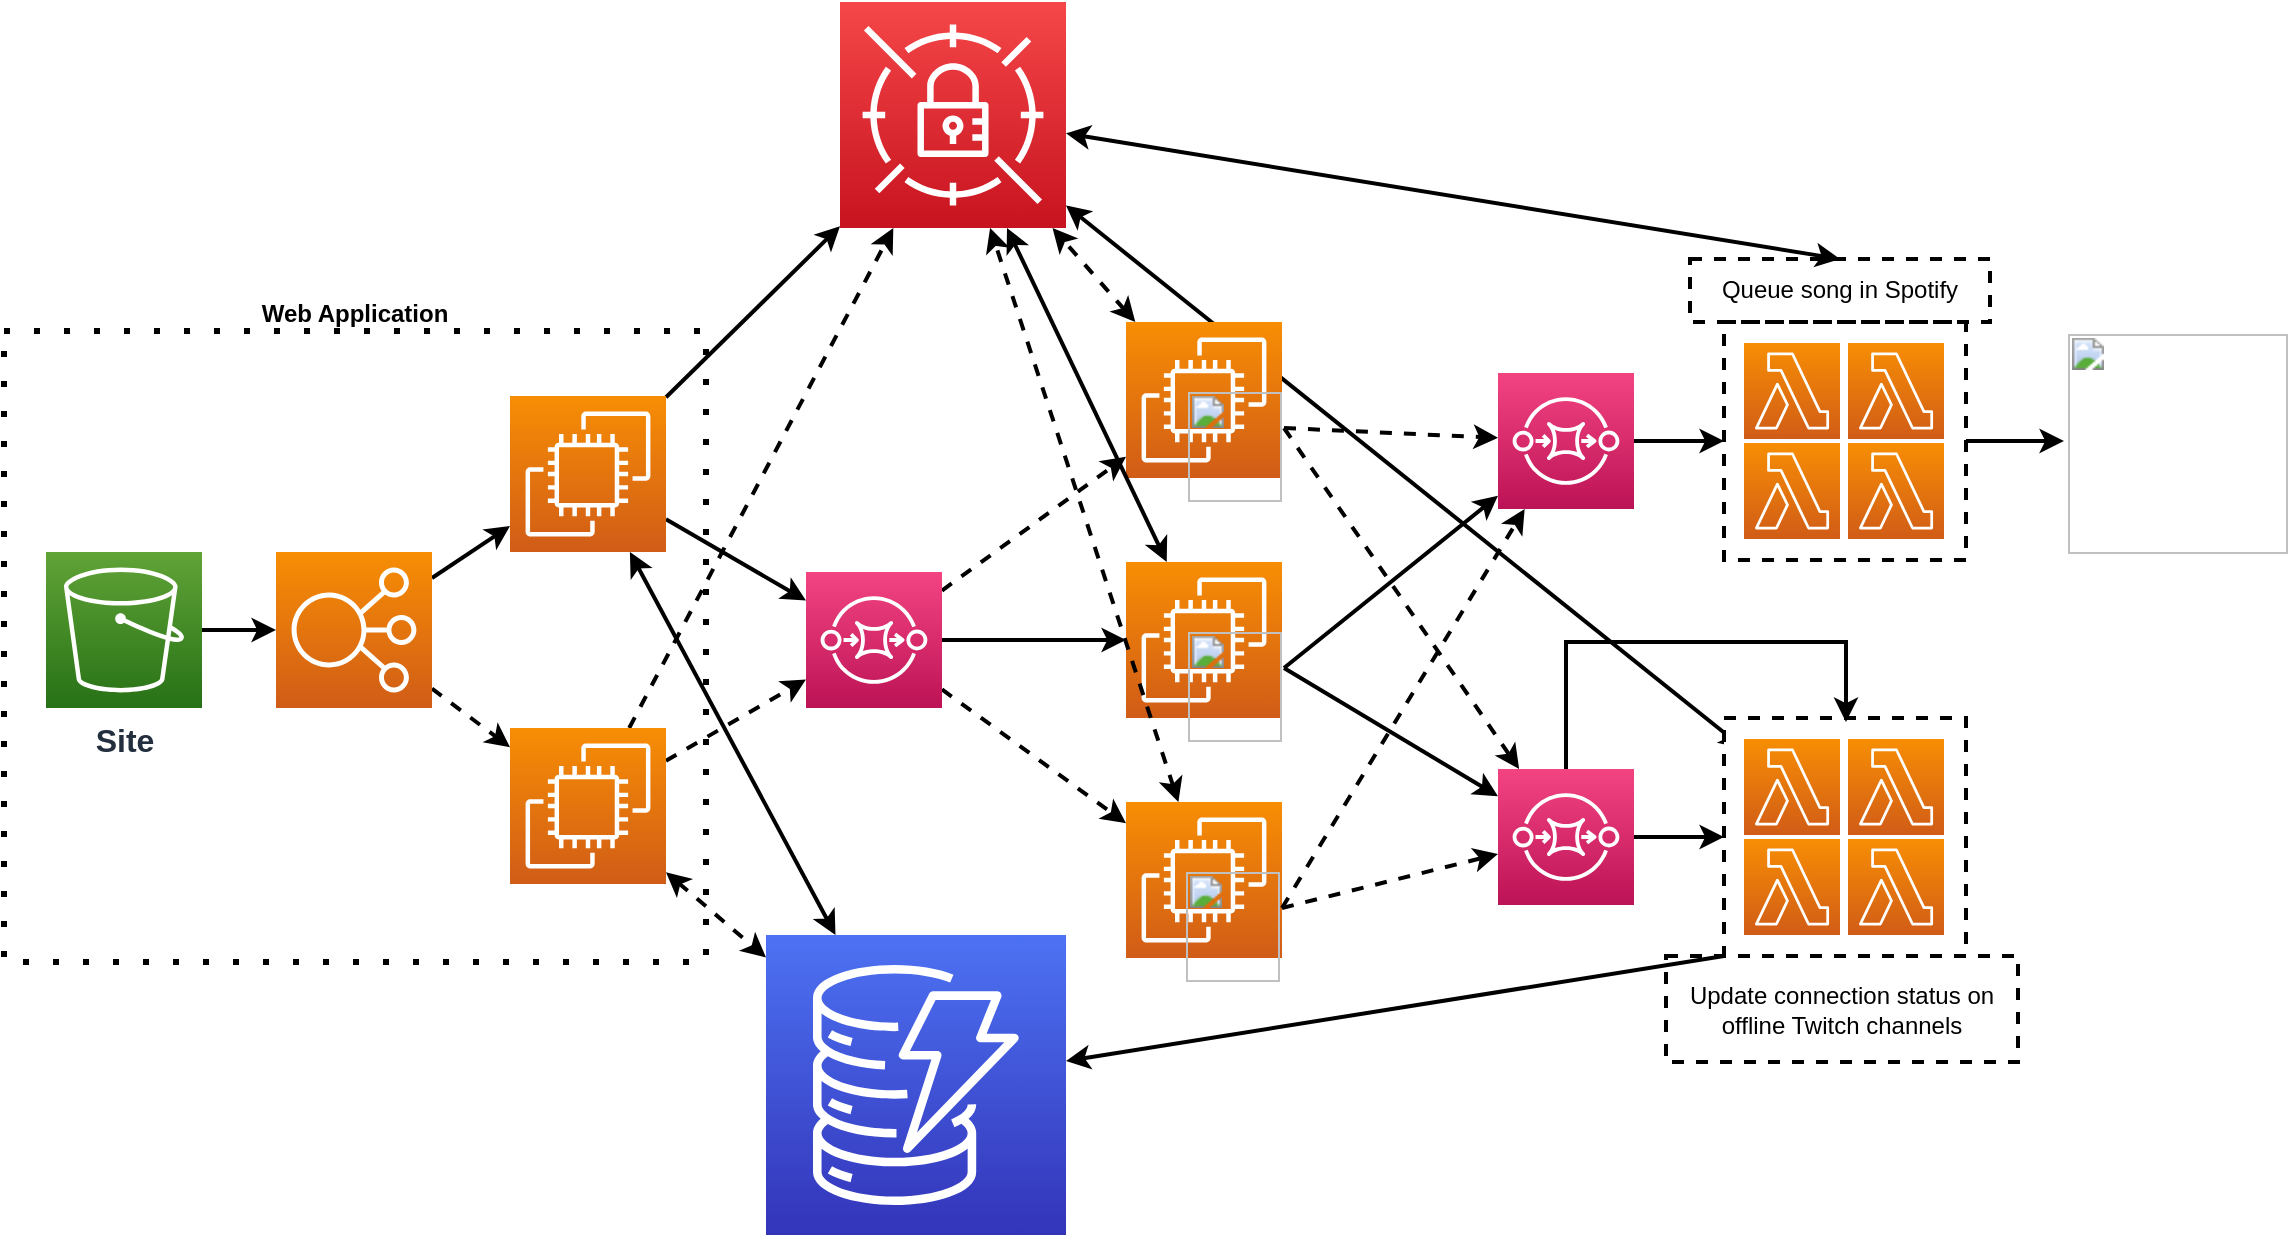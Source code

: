 <mxfile version="13.7.3" type="github">
  <diagram id="p5Yt5_LBMko7Ymoul8F5" name="Page-1">
    <mxGraphModel dx="946" dy="590" grid="1" gridSize="10" guides="1" tooltips="1" connect="1" arrows="1" fold="1" page="1" pageScale="1" pageWidth="850" pageHeight="1100" math="0" shadow="0">
      <root>
        <mxCell id="0" />
        <mxCell id="1" parent="0" />
        <mxCell id="t9Xea5CtbB6r-Uv9G1dy-16" value="Web Application" style="rounded=0;whiteSpace=wrap;html=1;dashed=1;strokeWidth=3;fillColor=none;dashPattern=1 4;labelPosition=center;verticalLabelPosition=top;align=center;verticalAlign=bottom;fontStyle=1" vertex="1" parent="1">
          <mxGeometry x="289" y="724.5" width="351" height="315.5" as="geometry" />
        </mxCell>
        <mxCell id="t9Xea5CtbB6r-Uv9G1dy-12" style="edgeStyle=none;rounded=0;orthogonalLoop=1;jettySize=auto;html=1;strokeWidth=2;startArrow=classic;startFill=1;" edge="1" parent="1" source="Rw99Tc41oE2xu5bHYAb6-32" target="t9Xea5CtbB6r-Uv9G1dy-3">
          <mxGeometry relative="1" as="geometry" />
        </mxCell>
        <mxCell id="Rw99Tc41oE2xu5bHYAb6-17" style="edgeStyle=none;rounded=0;orthogonalLoop=1;jettySize=auto;html=1;strokeWidth=2;" parent="1" source="Rw99Tc41oE2xu5bHYAb6-1" target="Rw99Tc41oE2xu5bHYAb6-23" edge="1">
          <mxGeometry relative="1" as="geometry">
            <mxPoint x="890" y="879" as="targetPoint" />
          </mxGeometry>
        </mxCell>
        <mxCell id="t9Xea5CtbB6r-Uv9G1dy-1" style="rounded=0;orthogonalLoop=1;jettySize=auto;html=1;dashed=1;strokeWidth=2;" edge="1" parent="1" source="Rw99Tc41oE2xu5bHYAb6-1" target="Rw99Tc41oE2xu5bHYAb6-20">
          <mxGeometry relative="1" as="geometry">
            <mxPoint x="900" y="770" as="targetPoint" />
          </mxGeometry>
        </mxCell>
        <mxCell id="t9Xea5CtbB6r-Uv9G1dy-2" style="edgeStyle=none;rounded=0;orthogonalLoop=1;jettySize=auto;html=1;dashed=1;strokeWidth=2;" edge="1" parent="1" source="Rw99Tc41oE2xu5bHYAb6-1" target="Rw99Tc41oE2xu5bHYAb6-24">
          <mxGeometry relative="1" as="geometry" />
        </mxCell>
        <mxCell id="Rw99Tc41oE2xu5bHYAb6-1" value="" style="outlineConnect=0;fontColor=#232F3E;gradientColor=#F34482;gradientDirection=north;fillColor=#BC1356;strokeColor=#ffffff;dashed=0;verticalLabelPosition=bottom;verticalAlign=top;align=center;html=1;fontSize=12;fontStyle=0;aspect=fixed;shape=mxgraph.aws4.resourceIcon;resIcon=mxgraph.aws4.sqs;" parent="1" vertex="1">
          <mxGeometry x="690" y="845" width="68" height="68" as="geometry" />
        </mxCell>
        <mxCell id="Rw99Tc41oE2xu5bHYAb6-9" value="" style="edgeStyle=none;rounded=0;orthogonalLoop=1;jettySize=auto;html=1;strokeWidth=2;" parent="1" source="Rw99Tc41oE2xu5bHYAb6-2" target="Rw99Tc41oE2xu5bHYAb6-3" edge="1">
          <mxGeometry relative="1" as="geometry" />
        </mxCell>
        <mxCell id="Rw99Tc41oE2xu5bHYAb6-2" value="&lt;font size=&quot;1&quot;&gt;&lt;b style=&quot;font-size: 16px&quot;&gt;Site&lt;/b&gt;&lt;/font&gt;" style="outlineConnect=0;fontColor=#232F3E;gradientColor=#60A337;gradientDirection=north;fillColor=#277116;strokeColor=#ffffff;dashed=0;verticalLabelPosition=bottom;verticalAlign=top;align=center;html=1;fontSize=12;fontStyle=0;aspect=fixed;shape=mxgraph.aws4.resourceIcon;resIcon=mxgraph.aws4.s3;" parent="1" vertex="1">
          <mxGeometry x="310" y="835" width="78" height="78" as="geometry" />
        </mxCell>
        <mxCell id="Rw99Tc41oE2xu5bHYAb6-7" style="edgeStyle=none;rounded=0;orthogonalLoop=1;jettySize=auto;html=1;strokeWidth=2;" parent="1" source="Rw99Tc41oE2xu5bHYAb6-3" target="Rw99Tc41oE2xu5bHYAb6-4" edge="1">
          <mxGeometry relative="1" as="geometry" />
        </mxCell>
        <mxCell id="Rw99Tc41oE2xu5bHYAb6-8" style="edgeStyle=none;rounded=0;orthogonalLoop=1;jettySize=auto;html=1;strokeWidth=2;dashed=1;" parent="1" source="Rw99Tc41oE2xu5bHYAb6-3" target="Rw99Tc41oE2xu5bHYAb6-5" edge="1">
          <mxGeometry relative="1" as="geometry" />
        </mxCell>
        <mxCell id="Rw99Tc41oE2xu5bHYAb6-3" value="" style="outlineConnect=0;fontColor=#232F3E;gradientColor=#F78E04;gradientDirection=north;fillColor=#D05C17;strokeColor=#ffffff;dashed=0;verticalLabelPosition=bottom;verticalAlign=top;align=center;html=1;fontSize=12;fontStyle=0;aspect=fixed;shape=mxgraph.aws4.resourceIcon;resIcon=mxgraph.aws4.elastic_load_balancing;" parent="1" vertex="1">
          <mxGeometry x="425" y="835" width="78" height="78" as="geometry" />
        </mxCell>
        <mxCell id="Rw99Tc41oE2xu5bHYAb6-19" style="edgeStyle=none;rounded=0;orthogonalLoop=1;jettySize=auto;html=1;strokeWidth=2;" parent="1" source="Rw99Tc41oE2xu5bHYAb6-4" target="Rw99Tc41oE2xu5bHYAb6-1" edge="1">
          <mxGeometry relative="1" as="geometry" />
        </mxCell>
        <mxCell id="Rw99Tc41oE2xu5bHYAb6-54" style="edgeStyle=none;rounded=0;orthogonalLoop=1;jettySize=auto;html=1;strokeWidth=2;startArrow=classic;startFill=1;" parent="1" source="Rw99Tc41oE2xu5bHYAb6-4" target="Rw99Tc41oE2xu5bHYAb6-10" edge="1">
          <mxGeometry relative="1" as="geometry" />
        </mxCell>
        <mxCell id="t9Xea5CtbB6r-Uv9G1dy-5" style="edgeStyle=none;rounded=0;orthogonalLoop=1;jettySize=auto;html=1;strokeWidth=2;" edge="1" parent="1" source="Rw99Tc41oE2xu5bHYAb6-4" target="t9Xea5CtbB6r-Uv9G1dy-3">
          <mxGeometry relative="1" as="geometry">
            <mxPoint x="670" y="720" as="targetPoint" />
          </mxGeometry>
        </mxCell>
        <mxCell id="Rw99Tc41oE2xu5bHYAb6-4" value="" style="outlineConnect=0;fontColor=#232F3E;gradientColor=#F78E04;gradientDirection=north;fillColor=#D05C17;strokeColor=#ffffff;dashed=0;verticalLabelPosition=bottom;verticalAlign=top;align=center;html=1;fontSize=12;fontStyle=0;aspect=fixed;shape=mxgraph.aws4.resourceIcon;resIcon=mxgraph.aws4.ec2;" parent="1" vertex="1">
          <mxGeometry x="542" y="757" width="78" height="78" as="geometry" />
        </mxCell>
        <mxCell id="Rw99Tc41oE2xu5bHYAb6-18" style="edgeStyle=none;rounded=0;orthogonalLoop=1;jettySize=auto;html=1;strokeWidth=2;dashed=1;" parent="1" source="Rw99Tc41oE2xu5bHYAb6-5" target="Rw99Tc41oE2xu5bHYAb6-1" edge="1">
          <mxGeometry relative="1" as="geometry" />
        </mxCell>
        <mxCell id="Rw99Tc41oE2xu5bHYAb6-55" style="rounded=0;orthogonalLoop=1;jettySize=auto;html=1;strokeWidth=2;dashed=1;startArrow=classic;startFill=1;" parent="1" source="Rw99Tc41oE2xu5bHYAb6-5" target="Rw99Tc41oE2xu5bHYAb6-10" edge="1">
          <mxGeometry relative="1" as="geometry" />
        </mxCell>
        <mxCell id="t9Xea5CtbB6r-Uv9G1dy-4" style="edgeStyle=none;rounded=0;orthogonalLoop=1;jettySize=auto;html=1;dashed=1;strokeWidth=2;" edge="1" parent="1" source="Rw99Tc41oE2xu5bHYAb6-5" target="t9Xea5CtbB6r-Uv9G1dy-3">
          <mxGeometry relative="1" as="geometry" />
        </mxCell>
        <mxCell id="Rw99Tc41oE2xu5bHYAb6-5" value="" style="outlineConnect=0;fontColor=#232F3E;gradientColor=#F78E04;gradientDirection=north;fillColor=#D05C17;strokeColor=#ffffff;dashed=0;verticalLabelPosition=bottom;verticalAlign=top;align=center;html=1;fontSize=12;fontStyle=0;aspect=fixed;shape=mxgraph.aws4.resourceIcon;resIcon=mxgraph.aws4.ec2;" parent="1" vertex="1">
          <mxGeometry x="542" y="923" width="78" height="78" as="geometry" />
        </mxCell>
        <mxCell id="Rw99Tc41oE2xu5bHYAb6-10" value="" style="outlineConnect=0;fontColor=#232F3E;gradientColor=#4D72F3;gradientDirection=north;fillColor=#3334B9;strokeColor=#ffffff;dashed=0;verticalLabelPosition=bottom;verticalAlign=top;align=center;html=1;fontSize=12;fontStyle=0;aspect=fixed;shape=mxgraph.aws4.resourceIcon;resIcon=mxgraph.aws4.dynamodb;" parent="1" vertex="1">
          <mxGeometry x="670" y="1026.5" width="150" height="150" as="geometry" />
        </mxCell>
        <mxCell id="t9Xea5CtbB6r-Uv9G1dy-8" style="edgeStyle=none;rounded=0;orthogonalLoop=1;jettySize=auto;html=1;strokeWidth=2;dashed=1;startArrow=classic;startFill=1;" edge="1" parent="1" source="Rw99Tc41oE2xu5bHYAb6-20" target="t9Xea5CtbB6r-Uv9G1dy-3">
          <mxGeometry relative="1" as="geometry" />
        </mxCell>
        <mxCell id="Rw99Tc41oE2xu5bHYAb6-20" value="" style="outlineConnect=0;fontColor=#232F3E;gradientColor=#F78E04;gradientDirection=north;fillColor=#D05C17;strokeColor=#ffffff;dashed=0;verticalLabelPosition=bottom;verticalAlign=top;align=center;html=1;fontSize=12;fontStyle=0;aspect=fixed;shape=mxgraph.aws4.resourceIcon;resIcon=mxgraph.aws4.ec2;" parent="1" vertex="1">
          <mxGeometry x="850" y="720" width="78" height="78" as="geometry" />
        </mxCell>
        <mxCell id="t9Xea5CtbB6r-Uv9G1dy-9" style="edgeStyle=none;rounded=0;orthogonalLoop=1;jettySize=auto;html=1;strokeWidth=2;startArrow=classic;startFill=1;" edge="1" parent="1" source="Rw99Tc41oE2xu5bHYAb6-23" target="t9Xea5CtbB6r-Uv9G1dy-3">
          <mxGeometry relative="1" as="geometry" />
        </mxCell>
        <mxCell id="Rw99Tc41oE2xu5bHYAb6-23" value="" style="outlineConnect=0;fontColor=#232F3E;gradientColor=#F78E04;gradientDirection=north;fillColor=#D05C17;strokeColor=#ffffff;dashed=0;verticalLabelPosition=bottom;verticalAlign=top;align=center;html=1;fontSize=12;fontStyle=0;aspect=fixed;shape=mxgraph.aws4.resourceIcon;resIcon=mxgraph.aws4.ec2;" parent="1" vertex="1">
          <mxGeometry x="850" y="840" width="78" height="78" as="geometry" />
        </mxCell>
        <mxCell id="t9Xea5CtbB6r-Uv9G1dy-10" style="edgeStyle=none;rounded=0;orthogonalLoop=1;jettySize=auto;html=1;strokeWidth=2;dashed=1;startArrow=classic;startFill=1;" edge="1" parent="1" source="Rw99Tc41oE2xu5bHYAb6-24" target="t9Xea5CtbB6r-Uv9G1dy-3">
          <mxGeometry relative="1" as="geometry" />
        </mxCell>
        <mxCell id="Rw99Tc41oE2xu5bHYAb6-24" value="" style="outlineConnect=0;fontColor=#232F3E;gradientColor=#F78E04;gradientDirection=north;fillColor=#D05C17;strokeColor=#ffffff;dashed=0;verticalLabelPosition=bottom;verticalAlign=top;align=center;html=1;fontSize=12;fontStyle=0;aspect=fixed;shape=mxgraph.aws4.resourceIcon;resIcon=mxgraph.aws4.ec2;" parent="1" vertex="1">
          <mxGeometry x="850" y="960" width="78" height="78" as="geometry" />
        </mxCell>
        <mxCell id="Rw99Tc41oE2xu5bHYAb6-43" style="edgeStyle=none;rounded=0;orthogonalLoop=1;jettySize=auto;html=1;exitX=1;exitY=0.5;exitDx=0;exitDy=0;strokeWidth=2;dashed=1;" parent="1" source="Rw99Tc41oE2xu5bHYAb6-28" target="Rw99Tc41oE2xu5bHYAb6-41" edge="1">
          <mxGeometry relative="1" as="geometry" />
        </mxCell>
        <mxCell id="Rw99Tc41oE2xu5bHYAb6-46" style="edgeStyle=none;rounded=0;orthogonalLoop=1;jettySize=auto;html=1;exitX=1;exitY=0.5;exitDx=0;exitDy=0;strokeWidth=2;dashed=1;" parent="1" source="Rw99Tc41oE2xu5bHYAb6-28" target="Rw99Tc41oE2xu5bHYAb6-42" edge="1">
          <mxGeometry relative="1" as="geometry" />
        </mxCell>
        <mxCell id="Rw99Tc41oE2xu5bHYAb6-28" value="&lt;meta charset=&quot;utf-8&quot;&gt;&lt;b style=&quot;font-weight: normal&quot; id=&quot;docs-internal-guid-421b530e-7fff-cde0-6cca-3f5e1e29d2d5&quot;&gt;&lt;img width=&quot;47px;&quot; height=&quot;55px;&quot; src=&quot;https://lh4.googleusercontent.com/tvmqB__UPYuJahcZz8WOQu2xqAxCZNnLQ0xY1hifK5jnrg3n_OwfJ7X1rwiA2KJIQf62N2FhIiJ9wyUvwSFUxv8utiE9OXPXwjswXbWBUdjzIkvjspDWYYEUX40mnLzsK0dblsr7vd8&quot;&gt;&lt;/b&gt;" style="text;whiteSpace=wrap;html=1;" parent="1" vertex="1">
          <mxGeometry x="879" y="748" width="50" height="50" as="geometry" />
        </mxCell>
        <mxCell id="Rw99Tc41oE2xu5bHYAb6-44" style="edgeStyle=none;rounded=0;orthogonalLoop=1;jettySize=auto;html=1;exitX=1;exitY=0.5;exitDx=0;exitDy=0;strokeWidth=2;" parent="1" source="Rw99Tc41oE2xu5bHYAb6-29" target="Rw99Tc41oE2xu5bHYAb6-41" edge="1">
          <mxGeometry relative="1" as="geometry" />
        </mxCell>
        <mxCell id="Rw99Tc41oE2xu5bHYAb6-47" style="edgeStyle=none;rounded=0;orthogonalLoop=1;jettySize=auto;html=1;exitX=1;exitY=0.5;exitDx=0;exitDy=0;strokeWidth=2;" parent="1" source="Rw99Tc41oE2xu5bHYAb6-29" target="Rw99Tc41oE2xu5bHYAb6-42" edge="1">
          <mxGeometry relative="1" as="geometry" />
        </mxCell>
        <mxCell id="Rw99Tc41oE2xu5bHYAb6-29" value="&lt;meta charset=&quot;utf-8&quot;&gt;&lt;b style=&quot;font-weight: normal&quot; id=&quot;docs-internal-guid-421b530e-7fff-cde0-6cca-3f5e1e29d2d5&quot;&gt;&lt;img width=&quot;47px;&quot; height=&quot;55px;&quot; src=&quot;https://lh4.googleusercontent.com/tvmqB__UPYuJahcZz8WOQu2xqAxCZNnLQ0xY1hifK5jnrg3n_OwfJ7X1rwiA2KJIQf62N2FhIiJ9wyUvwSFUxv8utiE9OXPXwjswXbWBUdjzIkvjspDWYYEUX40mnLzsK0dblsr7vd8&quot;&gt;&lt;/b&gt;" style="text;whiteSpace=wrap;html=1;" parent="1" vertex="1">
          <mxGeometry x="879" y="868" width="50" height="50" as="geometry" />
        </mxCell>
        <mxCell id="Rw99Tc41oE2xu5bHYAb6-45" style="edgeStyle=none;rounded=0;orthogonalLoop=1;jettySize=auto;html=1;exitX=1;exitY=0.5;exitDx=0;exitDy=0;strokeWidth=2;dashed=1;" parent="1" source="Rw99Tc41oE2xu5bHYAb6-30" target="Rw99Tc41oE2xu5bHYAb6-41" edge="1">
          <mxGeometry relative="1" as="geometry" />
        </mxCell>
        <mxCell id="Rw99Tc41oE2xu5bHYAb6-48" style="edgeStyle=none;rounded=0;orthogonalLoop=1;jettySize=auto;html=1;exitX=1;exitY=0.5;exitDx=0;exitDy=0;strokeWidth=2;dashed=1;" parent="1" source="Rw99Tc41oE2xu5bHYAb6-30" target="Rw99Tc41oE2xu5bHYAb6-42" edge="1">
          <mxGeometry relative="1" as="geometry" />
        </mxCell>
        <mxCell id="Rw99Tc41oE2xu5bHYAb6-30" value="&lt;meta charset=&quot;utf-8&quot;&gt;&lt;b style=&quot;font-weight: normal&quot; id=&quot;docs-internal-guid-421b530e-7fff-cde0-6cca-3f5e1e29d2d5&quot;&gt;&lt;img width=&quot;47px;&quot; height=&quot;55px;&quot; src=&quot;https://lh4.googleusercontent.com/tvmqB__UPYuJahcZz8WOQu2xqAxCZNnLQ0xY1hifK5jnrg3n_OwfJ7X1rwiA2KJIQf62N2FhIiJ9wyUvwSFUxv8utiE9OXPXwjswXbWBUdjzIkvjspDWYYEUX40mnLzsK0dblsr7vd8&quot;&gt;&lt;/b&gt;" style="text;whiteSpace=wrap;html=1;" parent="1" vertex="1">
          <mxGeometry x="878" y="988" width="50" height="50" as="geometry" />
        </mxCell>
        <mxCell id="Rw99Tc41oE2xu5bHYAb6-60" style="edgeStyle=none;rounded=0;orthogonalLoop=1;jettySize=auto;html=1;exitX=0;exitY=1;exitDx=0;exitDy=0;strokeWidth=2;" parent="1" source="Rw99Tc41oE2xu5bHYAb6-31" target="Rw99Tc41oE2xu5bHYAb6-10" edge="1">
          <mxGeometry relative="1" as="geometry" />
        </mxCell>
        <mxCell id="Rw99Tc41oE2xu5bHYAb6-31" value="" style="rounded=0;whiteSpace=wrap;html=1;dashed=1;strokeWidth=2;" parent="1" vertex="1">
          <mxGeometry x="1149" y="918" width="121" height="119" as="geometry" />
        </mxCell>
        <mxCell id="Rw99Tc41oE2xu5bHYAb6-32" value="" style="outlineConnect=0;fontColor=#232F3E;gradientColor=#F78E04;gradientDirection=north;fillColor=#D05C17;strokeColor=#ffffff;dashed=0;verticalLabelPosition=bottom;verticalAlign=top;align=center;html=1;fontSize=12;fontStyle=0;aspect=fixed;shape=mxgraph.aws4.resourceIcon;resIcon=mxgraph.aws4.lambda;" parent="1" vertex="1">
          <mxGeometry x="1159" y="928.5" width="48" height="48" as="geometry" />
        </mxCell>
        <mxCell id="Rw99Tc41oE2xu5bHYAb6-33" value="" style="outlineConnect=0;fontColor=#232F3E;gradientColor=#F78E04;gradientDirection=north;fillColor=#D05C17;strokeColor=#ffffff;dashed=0;verticalLabelPosition=bottom;verticalAlign=top;align=center;html=1;fontSize=12;fontStyle=0;aspect=fixed;shape=mxgraph.aws4.resourceIcon;resIcon=mxgraph.aws4.lambda;" parent="1" vertex="1">
          <mxGeometry x="1159" y="978.5" width="48" height="48" as="geometry" />
        </mxCell>
        <mxCell id="Rw99Tc41oE2xu5bHYAb6-34" value="" style="outlineConnect=0;fontColor=#232F3E;gradientColor=#F78E04;gradientDirection=north;fillColor=#D05C17;strokeColor=#ffffff;dashed=0;verticalLabelPosition=bottom;verticalAlign=top;align=center;html=1;fontSize=12;fontStyle=0;aspect=fixed;shape=mxgraph.aws4.resourceIcon;resIcon=mxgraph.aws4.lambda;" parent="1" vertex="1">
          <mxGeometry x="1211" y="978.5" width="48" height="48" as="geometry" />
        </mxCell>
        <mxCell id="Rw99Tc41oE2xu5bHYAb6-35" value="" style="outlineConnect=0;fontColor=#232F3E;gradientColor=#F78E04;gradientDirection=north;fillColor=#D05C17;strokeColor=#ffffff;dashed=0;verticalLabelPosition=bottom;verticalAlign=top;align=center;html=1;fontSize=12;fontStyle=0;aspect=fixed;shape=mxgraph.aws4.resourceIcon;resIcon=mxgraph.aws4.lambda;" parent="1" vertex="1">
          <mxGeometry x="1211" y="928.5" width="48" height="48" as="geometry" />
        </mxCell>
        <mxCell id="Rw99Tc41oE2xu5bHYAb6-53" style="edgeStyle=none;rounded=0;orthogonalLoop=1;jettySize=auto;html=1;exitX=1;exitY=0.5;exitDx=0;exitDy=0;entryX=0;entryY=0.5;entryDx=0;entryDy=0;strokeWidth=2;" parent="1" source="Rw99Tc41oE2xu5bHYAb6-36" target="Rw99Tc41oE2xu5bHYAb6-52" edge="1">
          <mxGeometry relative="1" as="geometry" />
        </mxCell>
        <mxCell id="Rw99Tc41oE2xu5bHYAb6-36" value="" style="rounded=0;whiteSpace=wrap;html=1;dashed=1;strokeWidth=2;" parent="1" vertex="1">
          <mxGeometry x="1149" y="720" width="121" height="119" as="geometry" />
        </mxCell>
        <mxCell id="Rw99Tc41oE2xu5bHYAb6-37" value="" style="outlineConnect=0;fontColor=#232F3E;gradientColor=#F78E04;gradientDirection=north;fillColor=#D05C17;strokeColor=#ffffff;dashed=0;verticalLabelPosition=bottom;verticalAlign=top;align=center;html=1;fontSize=12;fontStyle=0;aspect=fixed;shape=mxgraph.aws4.resourceIcon;resIcon=mxgraph.aws4.lambda;" parent="1" vertex="1">
          <mxGeometry x="1159" y="730.5" width="48" height="48" as="geometry" />
        </mxCell>
        <mxCell id="Rw99Tc41oE2xu5bHYAb6-38" value="" style="outlineConnect=0;fontColor=#232F3E;gradientColor=#F78E04;gradientDirection=north;fillColor=#D05C17;strokeColor=#ffffff;dashed=0;verticalLabelPosition=bottom;verticalAlign=top;align=center;html=1;fontSize=12;fontStyle=0;aspect=fixed;shape=mxgraph.aws4.resourceIcon;resIcon=mxgraph.aws4.lambda;" parent="1" vertex="1">
          <mxGeometry x="1159" y="780.5" width="48" height="48" as="geometry" />
        </mxCell>
        <mxCell id="Rw99Tc41oE2xu5bHYAb6-39" value="" style="outlineConnect=0;fontColor=#232F3E;gradientColor=#F78E04;gradientDirection=north;fillColor=#D05C17;strokeColor=#ffffff;dashed=0;verticalLabelPosition=bottom;verticalAlign=top;align=center;html=1;fontSize=12;fontStyle=0;aspect=fixed;shape=mxgraph.aws4.resourceIcon;resIcon=mxgraph.aws4.lambda;" parent="1" vertex="1">
          <mxGeometry x="1211" y="780.5" width="48" height="48" as="geometry" />
        </mxCell>
        <mxCell id="Rw99Tc41oE2xu5bHYAb6-40" value="" style="outlineConnect=0;fontColor=#232F3E;gradientColor=#F78E04;gradientDirection=north;fillColor=#D05C17;strokeColor=#ffffff;dashed=0;verticalLabelPosition=bottom;verticalAlign=top;align=center;html=1;fontSize=12;fontStyle=0;aspect=fixed;shape=mxgraph.aws4.resourceIcon;resIcon=mxgraph.aws4.lambda;" parent="1" vertex="1">
          <mxGeometry x="1211" y="730.5" width="48" height="48" as="geometry" />
        </mxCell>
        <mxCell id="Rw99Tc41oE2xu5bHYAb6-50" style="edgeStyle=none;rounded=0;orthogonalLoop=1;jettySize=auto;html=1;entryX=0;entryY=0.5;entryDx=0;entryDy=0;strokeWidth=2;" parent="1" source="Rw99Tc41oE2xu5bHYAb6-41" target="Rw99Tc41oE2xu5bHYAb6-36" edge="1">
          <mxGeometry relative="1" as="geometry" />
        </mxCell>
        <mxCell id="Rw99Tc41oE2xu5bHYAb6-41" value="" style="outlineConnect=0;fontColor=#232F3E;gradientColor=#F34482;gradientDirection=north;fillColor=#BC1356;strokeColor=#ffffff;dashed=0;verticalLabelPosition=bottom;verticalAlign=top;align=center;html=1;fontSize=12;fontStyle=0;aspect=fixed;shape=mxgraph.aws4.resourceIcon;resIcon=mxgraph.aws4.sqs;" parent="1" vertex="1">
          <mxGeometry x="1036" y="745.5" width="68" height="68" as="geometry" />
        </mxCell>
        <mxCell id="Rw99Tc41oE2xu5bHYAb6-51" style="edgeStyle=none;rounded=0;orthogonalLoop=1;jettySize=auto;html=1;entryX=0;entryY=0.5;entryDx=0;entryDy=0;strokeWidth=2;" parent="1" source="Rw99Tc41oE2xu5bHYAb6-42" target="Rw99Tc41oE2xu5bHYAb6-31" edge="1">
          <mxGeometry relative="1" as="geometry" />
        </mxCell>
        <mxCell id="Rw99Tc41oE2xu5bHYAb6-58" style="edgeStyle=elbowEdgeStyle;rounded=0;orthogonalLoop=1;jettySize=auto;elbow=vertical;html=1;strokeWidth=2;" parent="1" source="Rw99Tc41oE2xu5bHYAb6-42" edge="1">
          <mxGeometry relative="1" as="geometry">
            <mxPoint x="1210" y="920" as="targetPoint" />
            <Array as="points">
              <mxPoint x="1139" y="880" />
            </Array>
          </mxGeometry>
        </mxCell>
        <mxCell id="Rw99Tc41oE2xu5bHYAb6-42" value="" style="outlineConnect=0;fontColor=#232F3E;gradientColor=#F34482;gradientDirection=north;fillColor=#BC1356;strokeColor=#ffffff;dashed=0;verticalLabelPosition=bottom;verticalAlign=top;align=center;html=1;fontSize=12;fontStyle=0;aspect=fixed;shape=mxgraph.aws4.resourceIcon;resIcon=mxgraph.aws4.sqs;" parent="1" vertex="1">
          <mxGeometry x="1036" y="943.5" width="68" height="68" as="geometry" />
        </mxCell>
        <mxCell id="Rw99Tc41oE2xu5bHYAb6-52" value="&lt;meta charset=&quot;utf-8&quot;&gt;&lt;b style=&quot;font-weight: normal&quot; id=&quot;docs-internal-guid-071f9e54-7fff-401b-cad2-c8c39cb4ba35&quot;&gt;&lt;img width=&quot;110px;&quot; height=&quot;110px;&quot; src=&quot;https://lh4.googleusercontent.com/VkgenTb9B1-tipeHh8fvyqm1BWnyjn0xKokHodqRazj-50df8DPsP3TNRjDm0qxZwFmr3I94Y9c_qwY2X6VMqD_99PUfddSrm4r_h-BkrmjviwnfMpm3AeNTtE69tK3UPZD9EzAfKtA&quot;&gt;&lt;/b&gt;" style="text;whiteSpace=wrap;html=1;" parent="1" vertex="1">
          <mxGeometry x="1319" y="719" width="110" height="121" as="geometry" />
        </mxCell>
        <mxCell id="t9Xea5CtbB6r-Uv9G1dy-11" style="edgeStyle=none;rounded=0;orthogonalLoop=1;jettySize=auto;html=1;exitX=0.5;exitY=0;exitDx=0;exitDy=0;strokeWidth=2;startArrow=classic;startFill=1;" edge="1" parent="1" source="Rw99Tc41oE2xu5bHYAb6-62" target="t9Xea5CtbB6r-Uv9G1dy-3">
          <mxGeometry relative="1" as="geometry" />
        </mxCell>
        <mxCell id="Rw99Tc41oE2xu5bHYAb6-62" value="Queue song in Spotify" style="text;html=1;fillColor=none;align=center;verticalAlign=middle;whiteSpace=wrap;rounded=0;strokeColor=#000000;dashed=1;strokeWidth=2;" parent="1" vertex="1">
          <mxGeometry x="1132" y="688.5" width="150" height="31.5" as="geometry" />
        </mxCell>
        <mxCell id="Rw99Tc41oE2xu5bHYAb6-63" value="Update connection status on offline Twitch channels" style="text;html=1;fillColor=none;align=center;verticalAlign=middle;whiteSpace=wrap;rounded=0;strokeColor=#000000;dashed=1;strokeWidth=2;" parent="1" vertex="1">
          <mxGeometry x="1120" y="1037" width="176" height="53" as="geometry" />
        </mxCell>
        <mxCell id="t9Xea5CtbB6r-Uv9G1dy-3" value="" style="outlineConnect=0;fontColor=#232F3E;gradientColor=#F54749;gradientDirection=north;fillColor=#C7131F;strokeColor=#ffffff;dashed=0;verticalLabelPosition=bottom;verticalAlign=top;align=center;html=1;fontSize=12;fontStyle=0;aspect=fixed;shape=mxgraph.aws4.resourceIcon;resIcon=mxgraph.aws4.secrets_manager;" vertex="1" parent="1">
          <mxGeometry x="707" y="560" width="113" height="113" as="geometry" />
        </mxCell>
      </root>
    </mxGraphModel>
  </diagram>
</mxfile>
